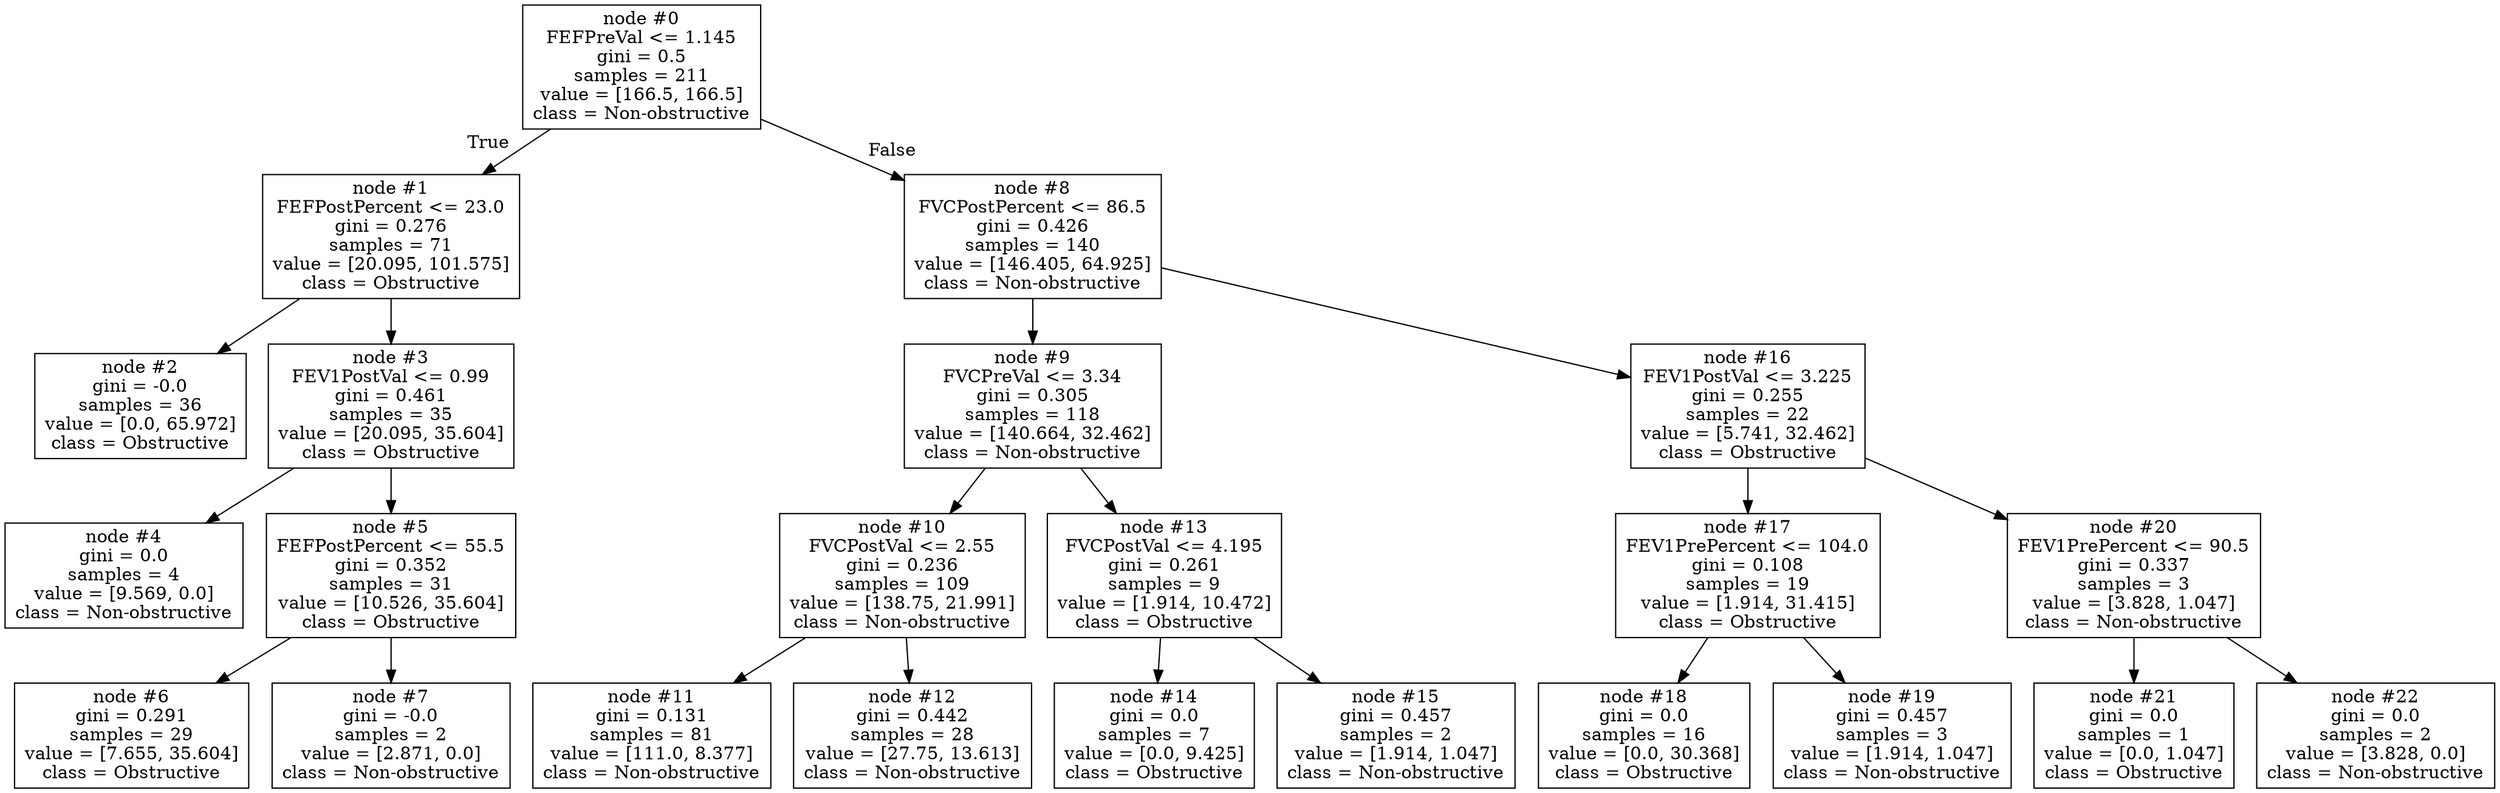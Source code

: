 digraph Tree {
node [shape=box] ;
0 [label="node #0\nFEFPreVal <= 1.145\ngini = 0.5\nsamples = 211\nvalue = [166.5, 166.5]\nclass = Non-obstructive"] ;
1 [label="node #1\nFEFPostPercent <= 23.0\ngini = 0.276\nsamples = 71\nvalue = [20.095, 101.575]\nclass = Obstructive"] ;
0 -> 1 [labeldistance=2.5, labelangle=45, headlabel="True"] ;
2 [label="node #2\ngini = -0.0\nsamples = 36\nvalue = [0.0, 65.972]\nclass = Obstructive"] ;
1 -> 2 ;
3 [label="node #3\nFEV1PostVal <= 0.99\ngini = 0.461\nsamples = 35\nvalue = [20.095, 35.604]\nclass = Obstructive"] ;
1 -> 3 ;
4 [label="node #4\ngini = 0.0\nsamples = 4\nvalue = [9.569, 0.0]\nclass = Non-obstructive"] ;
3 -> 4 ;
5 [label="node #5\nFEFPostPercent <= 55.5\ngini = 0.352\nsamples = 31\nvalue = [10.526, 35.604]\nclass = Obstructive"] ;
3 -> 5 ;
6 [label="node #6\ngini = 0.291\nsamples = 29\nvalue = [7.655, 35.604]\nclass = Obstructive"] ;
5 -> 6 ;
7 [label="node #7\ngini = -0.0\nsamples = 2\nvalue = [2.871, 0.0]\nclass = Non-obstructive"] ;
5 -> 7 ;
8 [label="node #8\nFVCPostPercent <= 86.5\ngini = 0.426\nsamples = 140\nvalue = [146.405, 64.925]\nclass = Non-obstructive"] ;
0 -> 8 [labeldistance=2.5, labelangle=-45, headlabel="False"] ;
9 [label="node #9\nFVCPreVal <= 3.34\ngini = 0.305\nsamples = 118\nvalue = [140.664, 32.462]\nclass = Non-obstructive"] ;
8 -> 9 ;
10 [label="node #10\nFVCPostVal <= 2.55\ngini = 0.236\nsamples = 109\nvalue = [138.75, 21.991]\nclass = Non-obstructive"] ;
9 -> 10 ;
11 [label="node #11\ngini = 0.131\nsamples = 81\nvalue = [111.0, 8.377]\nclass = Non-obstructive"] ;
10 -> 11 ;
12 [label="node #12\ngini = 0.442\nsamples = 28\nvalue = [27.75, 13.613]\nclass = Non-obstructive"] ;
10 -> 12 ;
13 [label="node #13\nFVCPostVal <= 4.195\ngini = 0.261\nsamples = 9\nvalue = [1.914, 10.472]\nclass = Obstructive"] ;
9 -> 13 ;
14 [label="node #14\ngini = 0.0\nsamples = 7\nvalue = [0.0, 9.425]\nclass = Obstructive"] ;
13 -> 14 ;
15 [label="node #15\ngini = 0.457\nsamples = 2\nvalue = [1.914, 1.047]\nclass = Non-obstructive"] ;
13 -> 15 ;
16 [label="node #16\nFEV1PostVal <= 3.225\ngini = 0.255\nsamples = 22\nvalue = [5.741, 32.462]\nclass = Obstructive"] ;
8 -> 16 ;
17 [label="node #17\nFEV1PrePercent <= 104.0\ngini = 0.108\nsamples = 19\nvalue = [1.914, 31.415]\nclass = Obstructive"] ;
16 -> 17 ;
18 [label="node #18\ngini = 0.0\nsamples = 16\nvalue = [0.0, 30.368]\nclass = Obstructive"] ;
17 -> 18 ;
19 [label="node #19\ngini = 0.457\nsamples = 3\nvalue = [1.914, 1.047]\nclass = Non-obstructive"] ;
17 -> 19 ;
20 [label="node #20\nFEV1PrePercent <= 90.5\ngini = 0.337\nsamples = 3\nvalue = [3.828, 1.047]\nclass = Non-obstructive"] ;
16 -> 20 ;
21 [label="node #21\ngini = 0.0\nsamples = 1\nvalue = [0.0, 1.047]\nclass = Obstructive"] ;
20 -> 21 ;
22 [label="node #22\ngini = 0.0\nsamples = 2\nvalue = [3.828, 0.0]\nclass = Non-obstructive"] ;
20 -> 22 ;
}